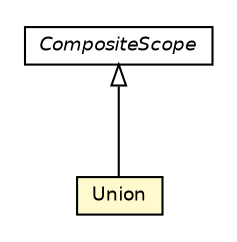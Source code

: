 #!/usr/local/bin/dot
#
# Class diagram 
# Generated by UMLGraph version 5.2 (http://www.umlgraph.org/)
#

digraph G {
	edge [fontname="Helvetica",fontsize=10,labelfontname="Helvetica",labelfontsize=10];
	node [fontname="Helvetica",fontsize=10,shape=plaintext];
	nodesep=0.25;
	ranksep=0.5;
	// chameleon.core.scope.Union
	c21318 [label=<<table title="chameleon.core.scope.Union" border="0" cellborder="1" cellspacing="0" cellpadding="2" port="p" bgcolor="lemonChiffon" href="./Union.html">
		<tr><td><table border="0" cellspacing="0" cellpadding="1">
<tr><td align="center" balign="center"> Union </td></tr>
		</table></td></tr>
		</table>>, fontname="Helvetica", fontcolor="black", fontsize=9.0];
	// chameleon.core.scope.CompositeScope
	c21323 [label=<<table title="chameleon.core.scope.CompositeScope" border="0" cellborder="1" cellspacing="0" cellpadding="2" port="p" href="./CompositeScope.html">
		<tr><td><table border="0" cellspacing="0" cellpadding="1">
<tr><td align="center" balign="center"><font face="Helvetica-Oblique"> CompositeScope </font></td></tr>
		</table></td></tr>
		</table>>, fontname="Helvetica", fontcolor="black", fontsize=9.0];
	//chameleon.core.scope.Union extends chameleon.core.scope.CompositeScope
	c21323:p -> c21318:p [dir=back,arrowtail=empty];
}

